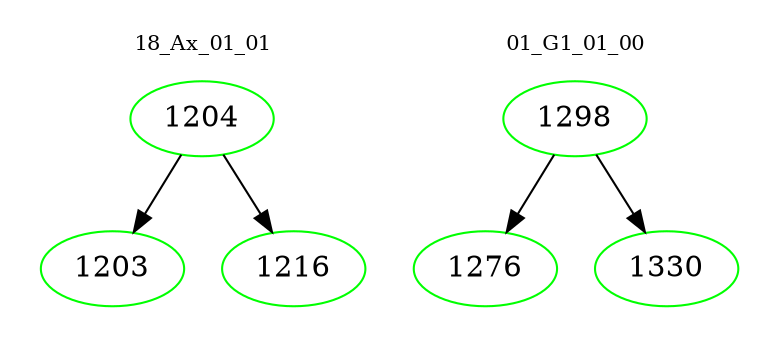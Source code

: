 digraph{
subgraph cluster_0 {
color = white
label = "18_Ax_01_01";
fontsize=10;
T0_1204 [label="1204", color="green"]
T0_1204 -> T0_1203 [color="black"]
T0_1203 [label="1203", color="green"]
T0_1204 -> T0_1216 [color="black"]
T0_1216 [label="1216", color="green"]
}
subgraph cluster_1 {
color = white
label = "01_G1_01_00";
fontsize=10;
T1_1298 [label="1298", color="green"]
T1_1298 -> T1_1276 [color="black"]
T1_1276 [label="1276", color="green"]
T1_1298 -> T1_1330 [color="black"]
T1_1330 [label="1330", color="green"]
}
}
